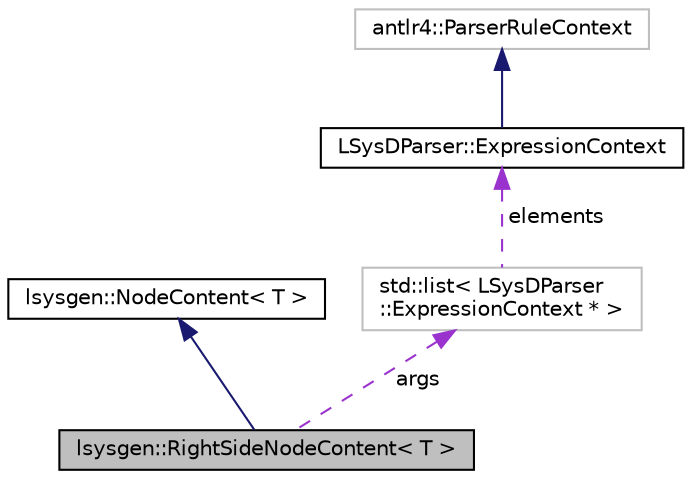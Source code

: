 digraph "lsysgen::RightSideNodeContent&lt; T &gt;"
{
 // LATEX_PDF_SIZE
  edge [fontname="Helvetica",fontsize="10",labelfontname="Helvetica",labelfontsize="10"];
  node [fontname="Helvetica",fontsize="10",shape=record];
  Node1 [label="lsysgen::RightSideNodeContent\< T \>",height=0.2,width=0.4,color="black", fillcolor="grey75", style="filled", fontcolor="black",tooltip=" "];
  Node2 -> Node1 [dir="back",color="midnightblue",fontsize="10",style="solid",fontname="Helvetica"];
  Node2 [label="lsysgen::NodeContent\< T \>",height=0.2,width=0.4,color="black", fillcolor="white", style="filled",URL="$classlsysgen_1_1NodeContent.html",tooltip=" "];
  Node3 -> Node1 [dir="back",color="darkorchid3",fontsize="10",style="dashed",label=" args" ,fontname="Helvetica"];
  Node3 [label="std::list\< LSysDParser\l::ExpressionContext * \>",height=0.2,width=0.4,color="grey75", fillcolor="white", style="filled",tooltip=" "];
  Node4 -> Node3 [dir="back",color="darkorchid3",fontsize="10",style="dashed",label=" elements" ,fontname="Helvetica"];
  Node4 [label="LSysDParser::ExpressionContext",height=0.2,width=0.4,color="black", fillcolor="white", style="filled",URL="$classLSysDParser_1_1ExpressionContext.html",tooltip=" "];
  Node5 -> Node4 [dir="back",color="midnightblue",fontsize="10",style="solid",fontname="Helvetica"];
  Node5 [label="antlr4::ParserRuleContext",height=0.2,width=0.4,color="grey75", fillcolor="white", style="filled",tooltip=" "];
}
